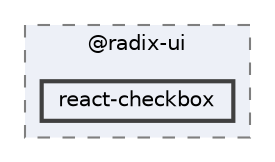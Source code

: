 digraph "C:/Users/arisc/OneDrive/Documents/GitHub/FINAL/EcoEats-Project/node_modules/@radix-ui/react-checkbox"
{
 // LATEX_PDF_SIZE
  bgcolor="transparent";
  edge [fontname=Helvetica,fontsize=10,labelfontname=Helvetica,labelfontsize=10];
  node [fontname=Helvetica,fontsize=10,shape=box,height=0.2,width=0.4];
  compound=true
  subgraph clusterdir_ab62ad447ec992f2fe79c76b760e4d1f {
    graph [ bgcolor="#edf0f7", pencolor="grey50", label="@radix-ui", fontname=Helvetica,fontsize=10 style="filled,dashed", URL="dir_ab62ad447ec992f2fe79c76b760e4d1f.html",tooltip=""]
  dir_7be832d2e62163b8ea77405f92af4961 [label="react-checkbox", fillcolor="#edf0f7", color="grey25", style="filled,bold", URL="dir_7be832d2e62163b8ea77405f92af4961.html",tooltip=""];
  }
}
